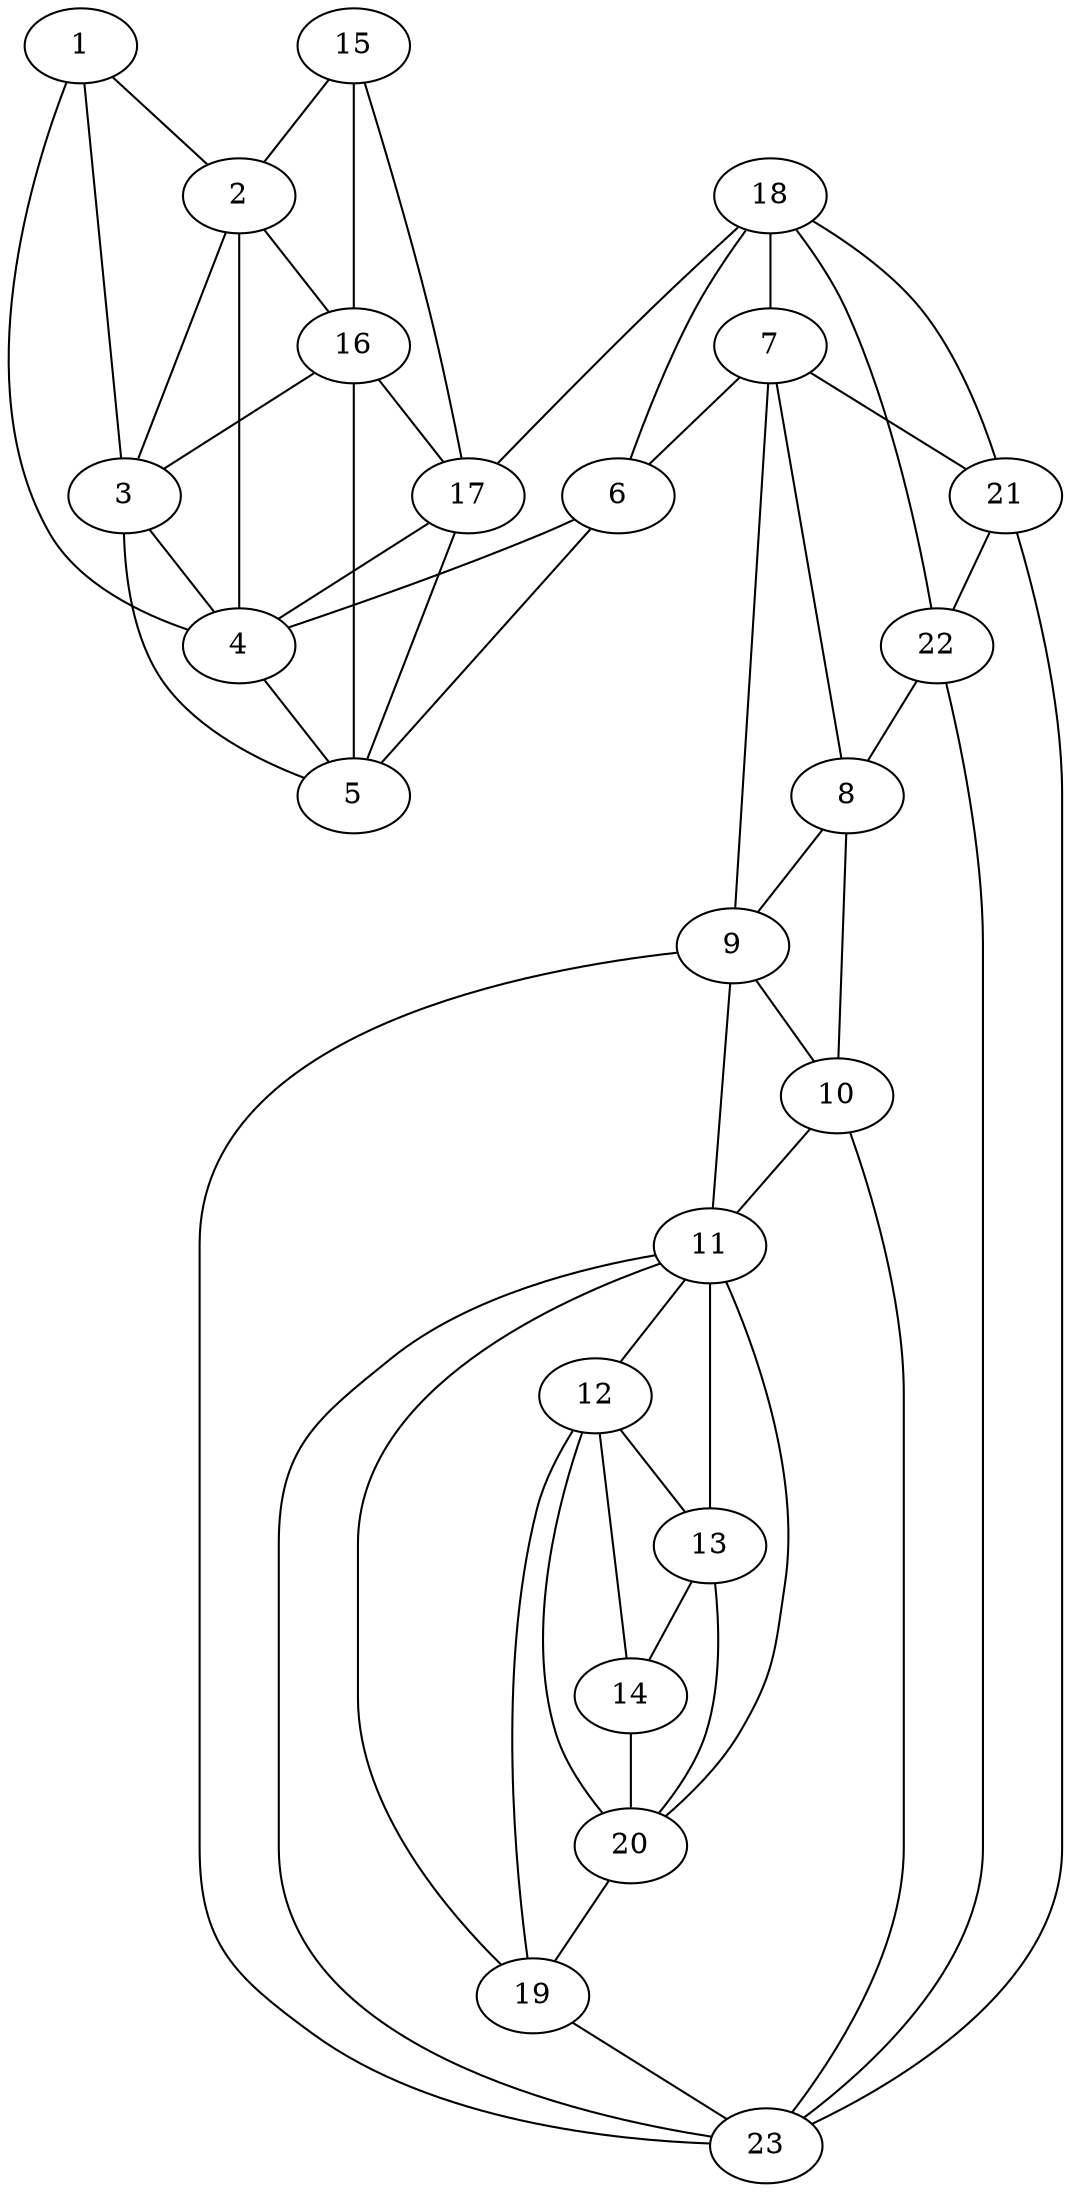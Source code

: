 graph pdb1qj4 {
	1	 [aaLength=6,
		sequence=GAWIWH,
		type=0];
	2	 [aaLength=9,
		sequence=KLKPLLEAL,
		type=0];
	1 -- 2	 [distance0="15.4589",
		frequency=1,
		type0=1];
	3	 [aaLength=5,
		sequence=QIEEI,
		type=0];
	1 -- 3	 [distance0="37.81129",
		frequency=1,
		type0=2];
	4	 [aaLength=6,
		sequence=SFDEYS,
		type=0];
	1 -- 4	 [distance0="41.80381",
		frequency=1,
		type0=3];
	2 -- 3	 [distance0="42.54073",
		frequency=1,
		type0=3];
	2 -- 4	 [distance0="41.67772",
		frequency=1,
		type0=2];
	16	 [aaLength=5,
		sequence=KVTAL,
		type=1];
	2 -- 16	 [distance0="2.0",
		frequency=1,
		type0=4];
	5	 [aaLength=10,
		sequence=SEPLLTFLEA,
		type=0];
	3 -- 5	 [distance0="22.79251",
		frequency=1,
		type0=2];
	3 -- 4	 [distance0="14.84676",
		distance1="1.0",
		frequency=2,
		type0=1,
		type1=4];
	4 -- 5	 [distance0="8.181688",
		frequency=1,
		type0=1];
	6	 [aaLength=14,
		sequence=CGGLNIAIAADKYC,
		type=0];
	6 -- 5	 [distance0="23.49509",
		frequency=1,
		type0=1];
	6 -- 4	 [distance0="29.48851",
		frequency=1,
		type0=2];
	7	 [aaLength=11,
		sequence=SYVVDKLMEVF,
		type=0];
	7 -- 6	 [distance0="36.43416",
		frequency=1,
		type0=2];
	9	 [aaLength=12,
		sequence=GPEEYELAKMLT,
		type=0];
	7 -- 9	 [distance0="49.11499",
		frequency=1,
		type0=3];
	8	 [aaLength=9,
		sequence=GFTLLRENL,
		type=0];
	7 -- 8	 [distance0="36.17201",
		frequency=1,
		type0=1];
	21	 [aaLength=7,
		sequence=TYFTYTK,
		type=1];
	7 -- 21	 [distance0="6.0",
		frequency=1,
		type0=4];
	8 -- 9	 [distance0="13.17877",
		distance1="4.0",
		frequency=2,
		type0=1,
		type1=4];
	10	 [aaLength=8,
		sequence=FQNILAKR,
		type=0];
	8 -- 10	 [distance0="38.23881",
		frequency=1,
		type0=3];
	9 -- 10	 [distance0="30.95749",
		frequency=1,
		type0=2];
	11	 [aaLength=5,
		sequence=GYGSI,
		type=0];
	9 -- 11	 [distance0="44.85777",
		frequency=1,
		type0=3];
	23	 [aaLength=3,
		sequence=GSL,
		type=1];
	9 -- 23	 [distance0="2.0",
		frequency=1,
		type0=4];
	10 -- 11	 [distance0="25.18226",
		distance1="6.0",
		frequency=2,
		type0=1,
		type1=4];
	12	 [aaLength=12,
		sequence=LPEFQLWQIENY,
		type=0];
	11 -- 12	 [distance0="26.00121",
		frequency=1,
		type0=2];
	19	 [aaLength=6,
		sequence=KKIYVW,
		type=1];
	11 -- 19	 [distance0="31.68722",
		distance1="0.0",
		frequency=2,
		type0=3,
		type1=5];
	13	 [aaLength=6,
		sequence=KLQLTK,
		type=0];
	12 -- 13	 [distance0="25.15653",
		frequency=1,
		type0=1];
	20	 [aaLength=5,
		sequence=KVYKV,
		type=1];
	12 -- 20	 [distance0="3.0",
		frequency=1,
		type0=4];
	14	 [aaLength=16,
		sequence=KTKEIAEILQEVADTY,
		type=0];
	13 -- 14	 [distance0="12.10217",
		distance1="0.0",
		frequency=2,
		type0=1,
		type1=5];
	13 -- 11	 [distance0="48.07377",
		frequency=1,
		type0=3];
	14 -- 12	 [distance0="31.46938",
		frequency=1,
		type0=2];
	14 -- 20	 [distance0="48.0278",
		frequency=1,
		type0=3];
	15	 [aaLength=6,
		sequence=AHFVLI,
		type=1];
	15 -- 2	 [distance0="51.2131",
		distance1="11.0",
		frequency=2,
		type0=3,
		type1=4];
	15 -- 16	 [distance0="28.0",
		frequency=1,
		type0=1];
	17	 [aaLength=16,
		sequence=SFDEYSEPLLTFLEAL,
		type=1];
	15 -- 17	 [distance0="49.0",
		frequency=1,
		type0=2];
	16 -- 3	 [distance0="10.0",
		frequency=1,
		type0=4];
	16 -- 5	 [distance0="44.07403",
		frequency=1,
		type0=3];
	16 -- 17	 [distance0="21.0",
		frequency=1,
		type0=1];
	17 -- 5	 [distance0="35.93772",
		distance1="0.0",
		frequency=2,
		type0=2,
		type1=5];
	17 -- 4	 [distance0="41.10849",
		frequency=1,
		type0=3];
	18	 [aaLength=9,
		sequence=KIAAAVFHN,
		type=1];
	18 -- 6	 [distance0="40.02083",
		frequency=1,
		type0=2];
	18 -- 7	 [distance0="10.0",
		frequency=1,
		type0=4];
	18 -- 17	 [distance0="43.0",
		frequency=1,
		type0=3];
	18 -- 21	 [distance0="36.0",
		frequency=1,
		type0=1];
	19 -- 12	 [distance0="7.0",
		frequency=1,
		type0=4];
	19 -- 23	 [distance0="22.0",
		frequency=1,
		type0=1];
	20 -- 11	 [distance0="45.47615",
		frequency=1,
		type0=2];
	20 -- 13	 [distance0="5.0",
		frequency=1,
		type0=4];
	20 -- 19	 [distance0="28.0",
		frequency=1,
		type0=1];
	22	 [aaLength=7,
		sequence=KEITGLK,
		type=1];
	21 -- 22	 [distance0="9.0",
		distance1="2.0",
		frequency=2,
		type0=1,
		type1=4];
	21 -- 23	 [distance0="44.0",
		frequency=1,
		type0=3];
	22 -- 8	 [distance0="1.0",
		frequency=1,
		type0=4];
	22 -- 18	 [distance0="45.0",
		frequency=1,
		type0=3];
	22 -- 23	 [distance0="35.0",
		frequency=1,
		type0=2];
	23 -- 10	 [distance0="0.0",
		frequency=1,
		type0=5];
	23 -- 11	 [distance0="35.61011",
		frequency=1,
		type0=3];
}

